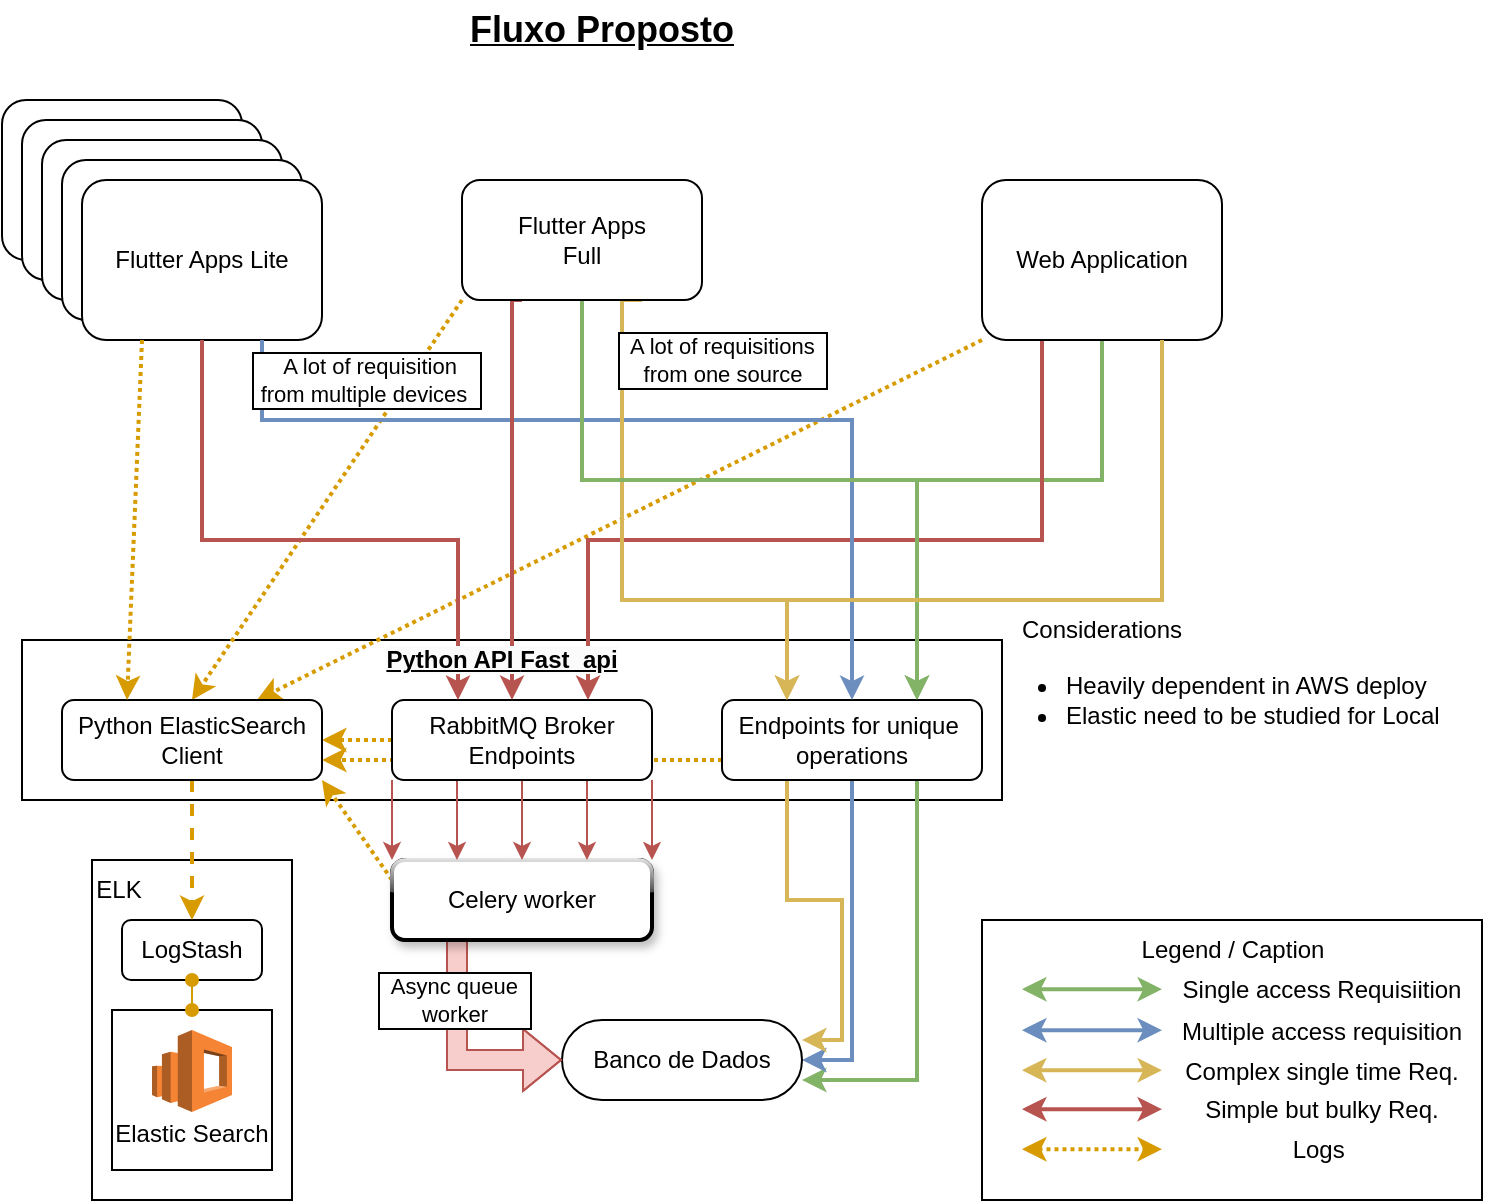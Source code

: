 <mxfile version="21.5.0" type="github">
  <diagram name="Página-1" id="lg0uvK-yI5_3NTGC0Xnd">
    <mxGraphModel dx="1434" dy="796" grid="1" gridSize="10" guides="1" tooltips="1" connect="1" arrows="1" fold="1" page="1" pageScale="1" pageWidth="827" pageHeight="1169" math="0" shadow="0">
      <root>
        <mxCell id="0" />
        <mxCell id="1" parent="0" />
        <mxCell id="1XbeLBn8392VuTEueLWA-22" value="" style="rounded=0;whiteSpace=wrap;html=1;" parent="1" vertex="1">
          <mxGeometry x="70" y="330" width="490" height="80" as="geometry" />
        </mxCell>
        <mxCell id="AaUxJ_NidTNpdPJ1lskW-32" style="rounded=0;orthogonalLoop=1;jettySize=auto;html=1;exitX=0;exitY=1;exitDx=0;exitDy=0;entryX=0.75;entryY=0;entryDx=0;entryDy=0;dashed=1;fillColor=#ffe6cc;strokeColor=#d79b00;strokeWidth=2;dashPattern=1 1;" parent="1" source="1XbeLBn8392VuTEueLWA-1" target="AaUxJ_NidTNpdPJ1lskW-24" edge="1">
          <mxGeometry relative="1" as="geometry" />
        </mxCell>
        <mxCell id="AaUxJ_NidTNpdPJ1lskW-31" style="rounded=0;orthogonalLoop=1;jettySize=auto;html=1;exitX=0;exitY=1;exitDx=0;exitDy=0;entryX=0.5;entryY=0;entryDx=0;entryDy=0;dashed=1;fillColor=#ffe6cc;strokeColor=#d79b00;strokeWidth=2;dashPattern=1 1;" parent="1" source="1XbeLBn8392VuTEueLWA-36" target="AaUxJ_NidTNpdPJ1lskW-24" edge="1">
          <mxGeometry relative="1" as="geometry" />
        </mxCell>
        <mxCell id="AaUxJ_NidTNpdPJ1lskW-21" value="" style="rounded=0;whiteSpace=wrap;html=1;" parent="1" vertex="1">
          <mxGeometry x="105" y="440" width="100" height="170" as="geometry" />
        </mxCell>
        <mxCell id="AaUxJ_NidTNpdPJ1lskW-19" value="&lt;br&gt;&lt;br&gt;&lt;br&gt;Elastic Search" style="whiteSpace=wrap;html=1;aspect=fixed;" parent="1" vertex="1">
          <mxGeometry x="115" y="515" width="80" height="80" as="geometry" />
        </mxCell>
        <mxCell id="AaUxJ_NidTNpdPJ1lskW-5" value="" style="rounded=0;whiteSpace=wrap;html=1;" parent="1" vertex="1">
          <mxGeometry x="550" y="470" width="250" height="140" as="geometry" />
        </mxCell>
        <mxCell id="1XbeLBn8392VuTEueLWA-12" value="" style="edgeStyle=orthogonalEdgeStyle;rounded=0;orthogonalLoop=1;jettySize=auto;html=1;exitX=0.5;exitY=1;exitDx=0;exitDy=0;entryX=0.75;entryY=0;entryDx=0;entryDy=0;labelBorderColor=default;fillColor=#d5e8d4;strokeColor=#82b366;strokeWidth=2;" parent="1" source="1XbeLBn8392VuTEueLWA-1" target="1XbeLBn8392VuTEueLWA-2" edge="1">
          <mxGeometry x="-0.67" y="30" relative="1" as="geometry">
            <Array as="points">
              <mxPoint x="610" y="250" />
              <mxPoint x="518" y="250" />
            </Array>
            <mxPoint as="offset" />
          </mxGeometry>
        </mxCell>
        <mxCell id="1XbeLBn8392VuTEueLWA-45" style="edgeStyle=orthogonalEdgeStyle;rounded=0;orthogonalLoop=1;jettySize=auto;html=1;exitX=0.25;exitY=1;exitDx=0;exitDy=0;entryX=0.75;entryY=0;entryDx=0;entryDy=0;strokeWidth=2;fillColor=#f8cecc;strokeColor=#b85450;" parent="1" source="1XbeLBn8392VuTEueLWA-1" target="1XbeLBn8392VuTEueLWA-28" edge="1">
          <mxGeometry relative="1" as="geometry">
            <mxPoint x="580" y="190" as="sourcePoint" />
            <mxPoint x="347.5" y="360" as="targetPoint" />
            <Array as="points">
              <mxPoint x="580" y="280" />
              <mxPoint x="353" y="280" />
              <mxPoint x="353" y="360" />
            </Array>
          </mxGeometry>
        </mxCell>
        <mxCell id="1XbeLBn8392VuTEueLWA-1" value="Web Application" style="rounded=1;whiteSpace=wrap;html=1;" parent="1" vertex="1">
          <mxGeometry x="550" y="100" width="120" height="80" as="geometry" />
        </mxCell>
        <mxCell id="1XbeLBn8392VuTEueLWA-20" style="edgeStyle=orthogonalEdgeStyle;rounded=0;orthogonalLoop=1;jettySize=auto;html=1;exitX=0.75;exitY=1;exitDx=0;exitDy=0;entryX=1;entryY=0.75;entryDx=0;entryDy=0;fillColor=#d5e8d4;strokeColor=#82b366;strokeWidth=2;" parent="1" source="1XbeLBn8392VuTEueLWA-2" target="1XbeLBn8392VuTEueLWA-3" edge="1">
          <mxGeometry relative="1" as="geometry" />
        </mxCell>
        <mxCell id="1XbeLBn8392VuTEueLWA-25" style="edgeStyle=orthogonalEdgeStyle;rounded=0;orthogonalLoop=1;jettySize=auto;html=1;exitX=0.5;exitY=1;exitDx=0;exitDy=0;entryX=1;entryY=0.5;entryDx=0;entryDy=0;fillColor=#dae8fc;strokeColor=#6c8ebf;strokeWidth=2;" parent="1" source="1XbeLBn8392VuTEueLWA-2" target="1XbeLBn8392VuTEueLWA-3" edge="1">
          <mxGeometry relative="1" as="geometry" />
        </mxCell>
        <mxCell id="1XbeLBn8392VuTEueLWA-38" style="edgeStyle=orthogonalEdgeStyle;rounded=0;orthogonalLoop=1;jettySize=auto;html=1;exitX=0.25;exitY=1;exitDx=0;exitDy=0;entryX=1;entryY=0.25;entryDx=0;entryDy=0;fillColor=#fff2cc;strokeColor=#d6b656;strokeWidth=2;" parent="1" source="1XbeLBn8392VuTEueLWA-2" target="1XbeLBn8392VuTEueLWA-3" edge="1">
          <mxGeometry relative="1" as="geometry" />
        </mxCell>
        <mxCell id="AaUxJ_NidTNpdPJ1lskW-34" style="edgeStyle=orthogonalEdgeStyle;rounded=0;orthogonalLoop=1;jettySize=auto;html=1;exitX=0;exitY=0.75;exitDx=0;exitDy=0;entryX=1;entryY=0.75;entryDx=0;entryDy=0;dashed=1;fillColor=#ffe6cc;strokeColor=#d79b00;strokeWidth=2;dashPattern=1 1;" parent="1" source="1XbeLBn8392VuTEueLWA-2" target="AaUxJ_NidTNpdPJ1lskW-24" edge="1">
          <mxGeometry relative="1" as="geometry" />
        </mxCell>
        <mxCell id="1XbeLBn8392VuTEueLWA-2" value="Endpoints for unique&amp;nbsp;&lt;br&gt;operations" style="rounded=1;whiteSpace=wrap;html=1;" parent="1" vertex="1">
          <mxGeometry x="420" y="360" width="130" height="40" as="geometry" />
        </mxCell>
        <mxCell id="1XbeLBn8392VuTEueLWA-3" value="Banco de Dados" style="rounded=1;whiteSpace=wrap;html=1;arcSize=50;" parent="1" vertex="1">
          <mxGeometry x="340" y="520" width="120" height="40" as="geometry" />
        </mxCell>
        <mxCell id="1XbeLBn8392VuTEueLWA-17" value="" style="group" parent="1" vertex="1" connectable="0">
          <mxGeometry x="60" y="60" width="160" height="120" as="geometry" />
        </mxCell>
        <mxCell id="1XbeLBn8392VuTEueLWA-4" value="" style="rounded=1;whiteSpace=wrap;html=1;" parent="1XbeLBn8392VuTEueLWA-17" vertex="1">
          <mxGeometry width="120" height="80" as="geometry" />
        </mxCell>
        <mxCell id="1XbeLBn8392VuTEueLWA-13" value="" style="rounded=1;whiteSpace=wrap;html=1;" parent="1XbeLBn8392VuTEueLWA-17" vertex="1">
          <mxGeometry x="10" y="10" width="120" height="80" as="geometry" />
        </mxCell>
        <mxCell id="1XbeLBn8392VuTEueLWA-14" value="" style="rounded=1;whiteSpace=wrap;html=1;" parent="1XbeLBn8392VuTEueLWA-17" vertex="1">
          <mxGeometry x="20" y="20" width="120" height="80" as="geometry" />
        </mxCell>
        <mxCell id="1XbeLBn8392VuTEueLWA-15" value="" style="rounded=1;whiteSpace=wrap;html=1;" parent="1XbeLBn8392VuTEueLWA-17" vertex="1">
          <mxGeometry x="30" y="30" width="120" height="80" as="geometry" />
        </mxCell>
        <mxCell id="1XbeLBn8392VuTEueLWA-16" value="Flutter Apps Lite" style="rounded=1;whiteSpace=wrap;html=1;" parent="1XbeLBn8392VuTEueLWA-17" vertex="1">
          <mxGeometry x="40" y="40" width="120" height="80" as="geometry" />
        </mxCell>
        <mxCell id="1XbeLBn8392VuTEueLWA-18" value="&amp;nbsp;A lot of requisition&lt;br&gt;&amp;nbsp;from multiple devices&amp;nbsp;&amp;nbsp;" style="edgeStyle=elbowEdgeStyle;rounded=0;orthogonalLoop=1;jettySize=auto;html=1;exitX=0.75;exitY=1;exitDx=0;exitDy=0;entryX=0.5;entryY=0;entryDx=0;entryDy=0;labelBorderColor=default;fillColor=#dae8fc;strokeColor=#6c8ebf;elbow=vertical;strokeWidth=2;" parent="1" source="1XbeLBn8392VuTEueLWA-16" target="1XbeLBn8392VuTEueLWA-2" edge="1">
          <mxGeometry x="-0.613" y="20" relative="1" as="geometry">
            <Array as="points">
              <mxPoint x="430" y="220" />
              <mxPoint x="282.5" y="230" />
              <mxPoint x="232.5" y="180" />
            </Array>
            <mxPoint as="offset" />
            <mxPoint x="192.5" y="160" as="sourcePoint" />
            <mxPoint x="487.5" y="280" as="targetPoint" />
          </mxGeometry>
        </mxCell>
        <mxCell id="1XbeLBn8392VuTEueLWA-21" value="Fluxo Proposto" style="text;html=1;strokeColor=none;fillColor=none;align=center;verticalAlign=middle;whiteSpace=wrap;rounded=0;fontSize=18;fontStyle=5" parent="1" vertex="1">
          <mxGeometry x="290" y="10" width="140" height="30" as="geometry" />
        </mxCell>
        <mxCell id="1XbeLBn8392VuTEueLWA-35" value="&amp;nbsp; Async queue&amp;nbsp;&amp;nbsp;&lt;br&gt;worker" style="edgeStyle=orthogonalEdgeStyle;rounded=0;orthogonalLoop=1;jettySize=auto;html=1;exitX=0.25;exitY=1;exitDx=0;exitDy=0;entryX=0;entryY=0.5;entryDx=0;entryDy=0;shape=flexArrow;fillColor=#f8cecc;strokeColor=#b85450;labelBorderColor=default;" parent="1" source="1XbeLBn8392VuTEueLWA-27" target="1XbeLBn8392VuTEueLWA-3" edge="1">
          <mxGeometry x="-0.467" y="-2" relative="1" as="geometry">
            <mxPoint as="offset" />
          </mxGeometry>
        </mxCell>
        <mxCell id="AaUxJ_NidTNpdPJ1lskW-37" style="rounded=0;orthogonalLoop=1;jettySize=auto;html=1;exitX=0;exitY=0.25;exitDx=0;exitDy=0;entryX=1;entryY=1;entryDx=0;entryDy=0;fillColor=#ffe6cc;strokeColor=#d79b00;dashed=1;strokeWidth=2;dashPattern=1 1;" parent="1" source="1XbeLBn8392VuTEueLWA-27" target="AaUxJ_NidTNpdPJ1lskW-24" edge="1">
          <mxGeometry relative="1" as="geometry" />
        </mxCell>
        <mxCell id="1XbeLBn8392VuTEueLWA-27" value="Celery worker" style="rounded=1;whiteSpace=wrap;html=1;arcSize=16;glass=1;shadow=1;strokeWidth=2;" parent="1" vertex="1">
          <mxGeometry x="255" y="440" width="130" height="40" as="geometry" />
        </mxCell>
        <mxCell id="1XbeLBn8392VuTEueLWA-29" style="edgeStyle=orthogonalEdgeStyle;rounded=0;orthogonalLoop=1;jettySize=auto;html=1;exitX=0.25;exitY=1;exitDx=0;exitDy=0;entryX=0.25;entryY=0;entryDx=0;entryDy=0;fillColor=#f8cecc;strokeColor=#b85450;" parent="1" source="1XbeLBn8392VuTEueLWA-28" target="1XbeLBn8392VuTEueLWA-27" edge="1">
          <mxGeometry relative="1" as="geometry" />
        </mxCell>
        <mxCell id="1XbeLBn8392VuTEueLWA-30" style="edgeStyle=orthogonalEdgeStyle;rounded=0;orthogonalLoop=1;jettySize=auto;html=1;exitX=0.5;exitY=1;exitDx=0;exitDy=0;entryX=0.5;entryY=0;entryDx=0;entryDy=0;fillColor=#f8cecc;strokeColor=#b85450;" parent="1" source="1XbeLBn8392VuTEueLWA-28" target="1XbeLBn8392VuTEueLWA-27" edge="1">
          <mxGeometry relative="1" as="geometry" />
        </mxCell>
        <mxCell id="1XbeLBn8392VuTEueLWA-31" style="edgeStyle=orthogonalEdgeStyle;rounded=0;orthogonalLoop=1;jettySize=auto;html=1;exitX=0.75;exitY=1;exitDx=0;exitDy=0;entryX=0.75;entryY=0;entryDx=0;entryDy=0;fillColor=#f8cecc;strokeColor=#b85450;" parent="1" source="1XbeLBn8392VuTEueLWA-28" target="1XbeLBn8392VuTEueLWA-27" edge="1">
          <mxGeometry relative="1" as="geometry" />
        </mxCell>
        <mxCell id="1XbeLBn8392VuTEueLWA-32" style="edgeStyle=orthogonalEdgeStyle;rounded=0;orthogonalLoop=1;jettySize=auto;html=1;exitX=1;exitY=1;exitDx=0;exitDy=0;entryX=1;entryY=0;entryDx=0;entryDy=0;fillColor=#f8cecc;strokeColor=#b85450;" parent="1" source="1XbeLBn8392VuTEueLWA-28" target="1XbeLBn8392VuTEueLWA-27" edge="1">
          <mxGeometry relative="1" as="geometry" />
        </mxCell>
        <mxCell id="1XbeLBn8392VuTEueLWA-33" style="edgeStyle=orthogonalEdgeStyle;rounded=0;orthogonalLoop=1;jettySize=auto;html=1;exitX=0;exitY=1;exitDx=0;exitDy=0;entryX=0;entryY=0;entryDx=0;entryDy=0;fillColor=#f8cecc;strokeColor=#b85450;" parent="1" source="1XbeLBn8392VuTEueLWA-28" target="1XbeLBn8392VuTEueLWA-27" edge="1">
          <mxGeometry relative="1" as="geometry" />
        </mxCell>
        <mxCell id="AaUxJ_NidTNpdPJ1lskW-33" style="edgeStyle=orthogonalEdgeStyle;rounded=0;orthogonalLoop=1;jettySize=auto;html=1;exitX=0;exitY=0.5;exitDx=0;exitDy=0;entryX=1;entryY=0.5;entryDx=0;entryDy=0;dashed=1;fillColor=#ffe6cc;strokeColor=#d79b00;strokeWidth=2;dashPattern=1 1;" parent="1" source="1XbeLBn8392VuTEueLWA-28" target="AaUxJ_NidTNpdPJ1lskW-24" edge="1">
          <mxGeometry relative="1" as="geometry" />
        </mxCell>
        <mxCell id="1XbeLBn8392VuTEueLWA-28" value="RabbitMQ Broker&lt;br&gt;Endpoints" style="rounded=1;whiteSpace=wrap;html=1;" parent="1" vertex="1">
          <mxGeometry x="255" y="360" width="130" height="40" as="geometry" />
        </mxCell>
        <mxCell id="1XbeLBn8392VuTEueLWA-37" value="&lt;span style=&quot;color: rgb(0, 0, 0); font-family: Helvetica; font-size: 11px; font-style: normal; font-variant-ligatures: normal; font-variant-caps: normal; font-weight: 400; letter-spacing: normal; orphans: 2; text-align: center; text-indent: 0px; text-transform: none; widows: 2; word-spacing: 0px; -webkit-text-stroke-width: 0px; background-color: rgb(255, 255, 255); text-decoration-thickness: initial; text-decoration-style: initial; text-decoration-color: initial; float: none; display: inline !important;&quot;&gt;&amp;nbsp; A lot of requisitions&amp;nbsp;&amp;nbsp;&lt;/span&gt;&lt;br style=&quot;border-color: var(--border-color); color: rgb(0, 0, 0); font-family: Helvetica; font-size: 11px; font-style: normal; font-variant-ligatures: normal; font-variant-caps: normal; font-weight: 400; letter-spacing: normal; orphans: 2; text-align: center; text-indent: 0px; text-transform: none; widows: 2; word-spacing: 0px; -webkit-text-stroke-width: 0px; text-decoration-thickness: initial; text-decoration-style: initial; text-decoration-color: initial;&quot;&gt;&lt;span style=&quot;color: rgb(0, 0, 0); font-family: Helvetica; font-size: 11px; font-style: normal; font-variant-ligatures: normal; font-variant-caps: normal; font-weight: 400; letter-spacing: normal; orphans: 2; text-align: center; text-indent: 0px; text-transform: none; widows: 2; word-spacing: 0px; -webkit-text-stroke-width: 0px; background-color: rgb(255, 255, 255); text-decoration-thickness: initial; text-decoration-style: initial; text-decoration-color: initial; float: none; display: inline !important;&quot;&gt;from one source&lt;/span&gt;" style="edgeStyle=orthogonalEdgeStyle;rounded=0;orthogonalLoop=1;jettySize=auto;html=1;exitX=0.75;exitY=1;exitDx=0;exitDy=0;entryX=0.25;entryY=0;entryDx=0;entryDy=0;fillColor=#fff2cc;strokeColor=#d6b656;strokeWidth=2;labelBorderColor=default;" parent="1" source="1XbeLBn8392VuTEueLWA-36" target="1XbeLBn8392VuTEueLWA-2" edge="1">
          <mxGeometry x="-1" y="50" relative="1" as="geometry">
            <Array as="points">
              <mxPoint x="370" y="310" />
              <mxPoint x="453" y="310" />
            </Array>
            <mxPoint x="40" y="-20" as="offset" />
          </mxGeometry>
        </mxCell>
        <mxCell id="1XbeLBn8392VuTEueLWA-44" style="edgeStyle=orthogonalEdgeStyle;rounded=0;orthogonalLoop=1;jettySize=auto;html=1;exitX=0.25;exitY=1;exitDx=0;exitDy=0;strokeWidth=2;fillColor=#f8cecc;strokeColor=#b85450;" parent="1" source="1XbeLBn8392VuTEueLWA-36" target="1XbeLBn8392VuTEueLWA-28" edge="1">
          <mxGeometry relative="1" as="geometry">
            <Array as="points">
              <mxPoint x="315" y="160" />
            </Array>
          </mxGeometry>
        </mxCell>
        <mxCell id="AaUxJ_NidTNpdPJ1lskW-17" style="edgeStyle=orthogonalEdgeStyle;rounded=0;orthogonalLoop=1;jettySize=auto;html=1;exitX=0.5;exitY=1;exitDx=0;exitDy=0;entryX=0.75;entryY=0;entryDx=0;entryDy=0;strokeWidth=2;fillColor=#d5e8d4;strokeColor=#82b366;" parent="1" source="1XbeLBn8392VuTEueLWA-36" target="1XbeLBn8392VuTEueLWA-2" edge="1">
          <mxGeometry relative="1" as="geometry">
            <mxPoint x="335" y="160" as="sourcePoint" />
            <mxPoint x="512.5" y="340" as="targetPoint" />
            <Array as="points">
              <mxPoint x="350" y="250" />
              <mxPoint x="518" y="250" />
            </Array>
          </mxGeometry>
        </mxCell>
        <mxCell id="1XbeLBn8392VuTEueLWA-36" value="Flutter Apps&lt;br&gt;Full" style="rounded=1;whiteSpace=wrap;html=1;" parent="1" vertex="1">
          <mxGeometry x="290" y="100" width="120" height="60" as="geometry" />
        </mxCell>
        <mxCell id="1XbeLBn8392VuTEueLWA-43" style="edgeStyle=orthogonalEdgeStyle;rounded=0;orthogonalLoop=1;jettySize=auto;html=1;exitX=0.5;exitY=1;exitDx=0;exitDy=0;entryX=0.25;entryY=0;entryDx=0;entryDy=0;strokeWidth=2;fillColor=#f8cecc;strokeColor=#b85450;" parent="1" source="1XbeLBn8392VuTEueLWA-16" target="1XbeLBn8392VuTEueLWA-28" edge="1">
          <mxGeometry relative="1" as="geometry">
            <Array as="points">
              <mxPoint x="160" y="280" />
              <mxPoint x="288" y="280" />
              <mxPoint x="288" y="360" />
            </Array>
          </mxGeometry>
        </mxCell>
        <mxCell id="1XbeLBn8392VuTEueLWA-24" value="&lt;span style=&quot;color: rgb(0, 0, 0); font-family: Helvetica; font-size: 12px; font-style: normal; font-variant-ligatures: normal; font-variant-caps: normal; letter-spacing: normal; orphans: 2; text-align: center; text-indent: 0px; text-transform: none; widows: 2; word-spacing: 0px; -webkit-text-stroke-width: 0px; background-color: rgb(251, 251, 251); float: none; display: inline !important;&quot;&gt;Python API&amp;nbsp;&lt;/span&gt;&lt;span style=&quot;color: rgb(0, 0, 0); font-family: Helvetica; font-size: 12px; font-style: normal; font-variant-ligatures: normal; font-variant-caps: normal; letter-spacing: normal; orphans: 2; text-align: center; text-indent: 0px; text-transform: none; widows: 2; word-spacing: 0px; -webkit-text-stroke-width: 0px; background-color: rgb(251, 251, 251); float: none; display: inline !important;&quot;&gt;Fast_api&lt;/span&gt;" style="text;html=1;strokeColor=none;fillColor=none;align=center;verticalAlign=middle;whiteSpace=wrap;rounded=0;fontStyle=5" parent="1" vertex="1">
          <mxGeometry x="230" y="330" width="160" height="20" as="geometry" />
        </mxCell>
        <mxCell id="AaUxJ_NidTNpdPJ1lskW-1" value="" style="endArrow=classic;startArrow=classic;html=1;rounded=0;fillColor=#fff2cc;strokeColor=#d6b656;strokeWidth=2;" parent="1" edge="1">
          <mxGeometry width="50" height="50" relative="1" as="geometry">
            <mxPoint x="570" y="545.08" as="sourcePoint" />
            <mxPoint x="640" y="545.08" as="targetPoint" />
            <Array as="points" />
          </mxGeometry>
        </mxCell>
        <mxCell id="AaUxJ_NidTNpdPJ1lskW-3" value="" style="endArrow=classic;startArrow=classic;html=1;rounded=0;fillColor=#dae8fc;strokeColor=#6c8ebf;strokeWidth=2;" parent="1" edge="1">
          <mxGeometry width="50" height="50" relative="1" as="geometry">
            <mxPoint x="570" y="525.08" as="sourcePoint" />
            <mxPoint x="640" y="525.08" as="targetPoint" />
          </mxGeometry>
        </mxCell>
        <mxCell id="AaUxJ_NidTNpdPJ1lskW-4" value="" style="endArrow=classic;startArrow=classic;html=1;rounded=0;fillColor=#d5e8d4;strokeColor=#82b366;strokeWidth=2;" parent="1" edge="1">
          <mxGeometry width="50" height="50" relative="1" as="geometry">
            <mxPoint x="570" y="504.58" as="sourcePoint" />
            <mxPoint x="640" y="504.58" as="targetPoint" />
          </mxGeometry>
        </mxCell>
        <mxCell id="AaUxJ_NidTNpdPJ1lskW-7" value="" style="endArrow=classic;startArrow=classic;html=1;rounded=0;fillColor=#f8cecc;strokeColor=#b85450;strokeWidth=2;" parent="1" edge="1">
          <mxGeometry width="50" height="50" relative="1" as="geometry">
            <mxPoint x="570" y="564.58" as="sourcePoint" />
            <mxPoint x="640" y="564.58" as="targetPoint" />
          </mxGeometry>
        </mxCell>
        <mxCell id="AaUxJ_NidTNpdPJ1lskW-8" value="Legend / Caption" style="text;html=1;align=center;verticalAlign=middle;resizable=0;points=[];autosize=1;strokeColor=none;fillColor=none;" parent="1" vertex="1">
          <mxGeometry x="620" y="470" width="110" height="30" as="geometry" />
        </mxCell>
        <mxCell id="AaUxJ_NidTNpdPJ1lskW-9" value="Single access Requisiition" style="text;html=1;strokeColor=none;fillColor=none;align=center;verticalAlign=middle;whiteSpace=wrap;rounded=0;" parent="1" vertex="1">
          <mxGeometry x="640" y="500" width="160" height="10" as="geometry" />
        </mxCell>
        <mxCell id="AaUxJ_NidTNpdPJ1lskW-10" value="Multiple access requisition" style="text;html=1;strokeColor=none;fillColor=none;align=center;verticalAlign=middle;whiteSpace=wrap;rounded=0;" parent="1" vertex="1">
          <mxGeometry x="640" y="519" width="160" height="13" as="geometry" />
        </mxCell>
        <mxCell id="AaUxJ_NidTNpdPJ1lskW-11" value="Complex single time Req." style="text;html=1;strokeColor=none;fillColor=none;align=center;verticalAlign=middle;whiteSpace=wrap;rounded=0;" parent="1" vertex="1">
          <mxGeometry x="650" y="539" width="140" height="13" as="geometry" />
        </mxCell>
        <mxCell id="AaUxJ_NidTNpdPJ1lskW-12" value="Simple but bulky Req." style="text;html=1;strokeColor=none;fillColor=none;align=center;verticalAlign=middle;whiteSpace=wrap;rounded=0;" parent="1" vertex="1">
          <mxGeometry x="640" y="560" width="160" height="10" as="geometry" />
        </mxCell>
        <mxCell id="AaUxJ_NidTNpdPJ1lskW-16" value="" style="edgeStyle=elbowEdgeStyle;rounded=0;orthogonalLoop=1;jettySize=auto;html=1;exitX=0.75;exitY=1;exitDx=0;exitDy=0;entryX=0.25;entryY=0;entryDx=0;entryDy=0;labelBorderColor=default;fillColor=#fff2cc;strokeColor=#d6b656;strokeWidth=2;elbow=vertical;" parent="1" source="1XbeLBn8392VuTEueLWA-1" target="1XbeLBn8392VuTEueLWA-2" edge="1">
          <mxGeometry x="-0.67" y="30" relative="1" as="geometry">
            <Array as="points">
              <mxPoint x="460" y="310" />
              <mxPoint x="500" y="300" />
              <mxPoint x="560" y="310" />
              <mxPoint x="550" y="300" />
              <mxPoint x="660" y="260" />
            </Array>
            <mxPoint as="offset" />
            <mxPoint x="662" y="180" as="sourcePoint" />
            <mxPoint x="540" y="300" as="targetPoint" />
          </mxGeometry>
        </mxCell>
        <mxCell id="AaUxJ_NidTNpdPJ1lskW-18" value="" style="outlineConnect=0;dashed=0;verticalLabelPosition=bottom;verticalAlign=top;align=center;html=1;shape=mxgraph.aws3.elasticsearch_service;fillColor=#F58534;gradientColor=none;" parent="1" vertex="1">
          <mxGeometry x="135" y="525" width="40" height="41" as="geometry" />
        </mxCell>
        <mxCell id="AaUxJ_NidTNpdPJ1lskW-22" value="ELK" style="text;html=1;align=center;verticalAlign=middle;resizable=0;points=[];autosize=1;strokeColor=none;fillColor=none;" parent="1" vertex="1">
          <mxGeometry x="93" y="440" width="50" height="30" as="geometry" />
        </mxCell>
        <mxCell id="AaUxJ_NidTNpdPJ1lskW-23" value="LogStash" style="rounded=1;whiteSpace=wrap;html=1;" parent="1" vertex="1">
          <mxGeometry x="120" y="470" width="70" height="30" as="geometry" />
        </mxCell>
        <mxCell id="AaUxJ_NidTNpdPJ1lskW-35" style="edgeStyle=orthogonalEdgeStyle;rounded=0;orthogonalLoop=1;jettySize=auto;html=1;exitX=0.5;exitY=1;exitDx=0;exitDy=0;strokeWidth=2;dashed=1;fillColor=#ffe6cc;strokeColor=#d79b00;" parent="1" source="AaUxJ_NidTNpdPJ1lskW-24" target="AaUxJ_NidTNpdPJ1lskW-23" edge="1">
          <mxGeometry relative="1" as="geometry" />
        </mxCell>
        <mxCell id="AaUxJ_NidTNpdPJ1lskW-24" value="Python ElasticSearch Client" style="rounded=1;whiteSpace=wrap;html=1;" parent="1" vertex="1">
          <mxGeometry x="90" y="360" width="130" height="40" as="geometry" />
        </mxCell>
        <mxCell id="AaUxJ_NidTNpdPJ1lskW-25" style="rounded=0;orthogonalLoop=1;jettySize=auto;html=1;exitX=0.25;exitY=1;exitDx=0;exitDy=0;entryX=0.25;entryY=0;entryDx=0;entryDy=0;dashed=1;fillColor=#ffe6cc;strokeColor=#d79b00;strokeWidth=2;dashPattern=1 1;" parent="1" source="1XbeLBn8392VuTEueLWA-16" target="AaUxJ_NidTNpdPJ1lskW-24" edge="1">
          <mxGeometry relative="1" as="geometry" />
        </mxCell>
        <mxCell id="AaUxJ_NidTNpdPJ1lskW-36" style="edgeStyle=orthogonalEdgeStyle;rounded=0;orthogonalLoop=1;jettySize=auto;html=1;exitX=0.5;exitY=1;exitDx=0;exitDy=0;entryX=0.5;entryY=0;entryDx=0;entryDy=0;fillColor=#ffe6cc;strokeColor=#d79b00;endArrow=oval;endFill=1;startArrow=oval;startFill=1;" parent="1" source="AaUxJ_NidTNpdPJ1lskW-23" target="AaUxJ_NidTNpdPJ1lskW-19" edge="1">
          <mxGeometry relative="1" as="geometry" />
        </mxCell>
        <mxCell id="AaUxJ_NidTNpdPJ1lskW-38" value="" style="endArrow=classic;startArrow=classic;html=1;rounded=0;fillColor=#ffe6cc;strokeColor=#d79b00;strokeWidth=2;dashed=1;dashPattern=1 1;" parent="1" edge="1">
          <mxGeometry width="50" height="50" relative="1" as="geometry">
            <mxPoint x="570" y="584.58" as="sourcePoint" />
            <mxPoint x="640" y="584.58" as="targetPoint" />
            <Array as="points">
              <mxPoint x="610" y="584.58" />
            </Array>
          </mxGeometry>
        </mxCell>
        <mxCell id="AaUxJ_NidTNpdPJ1lskW-39" value="Logs&amp;nbsp;" style="text;html=1;strokeColor=none;fillColor=none;align=center;verticalAlign=middle;whiteSpace=wrap;rounded=0;" parent="1" vertex="1">
          <mxGeometry x="640" y="580" width="160" height="10" as="geometry" />
        </mxCell>
        <mxCell id="mPgpDxNutNDEII7RMYi8-1" value="Considerations" style="text;html=1;strokeColor=none;fillColor=none;align=center;verticalAlign=middle;whiteSpace=wrap;rounded=0;" vertex="1" parent="1">
          <mxGeometry x="580" y="310" width="60" height="30" as="geometry" />
        </mxCell>
        <mxCell id="mPgpDxNutNDEII7RMYi8-2" value="&lt;ul&gt;&lt;li&gt;Heavily dependent in AWS deploy&lt;/li&gt;&lt;li&gt;Elastic need to be studied for Local&lt;/li&gt;&lt;/ul&gt;" style="text;strokeColor=none;fillColor=none;html=1;whiteSpace=wrap;verticalAlign=middle;overflow=hidden;" vertex="1" parent="1">
          <mxGeometry x="550" y="320" width="240" height="80" as="geometry" />
        </mxCell>
      </root>
    </mxGraphModel>
  </diagram>
</mxfile>
